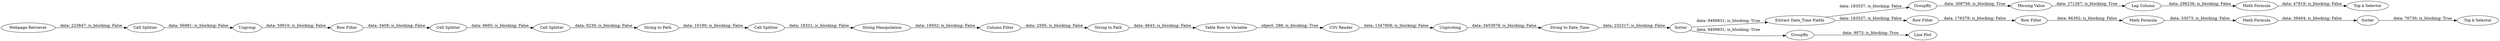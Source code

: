 digraph {
	"8601513803519889718_55" [label=GroupBy]
	"8601513803519889718_66" [label="Math Formula"]
	"8601513803519889718_8" [label="Cell Splitter"]
	"8601513803519889718_52" [label="String to Date_Time"]
	"8601513803519889718_1" [label="Webpage Retriever"]
	"8601513803519889718_58" [label="Math Formula"]
	"8601513803519889718_64" [label="Row Filter"]
	"8601513803519889718_69" [label=Sorter]
	"8601513803519889718_53" [label="Extract Date_Time Fields"]
	"8601513803519889718_67" [label="Math Formula"]
	"8601513803519889718_36" [label="Cell Splitter"]
	"8601513803519889718_68" [label="Top k Selector"]
	"8601513803519889718_76" [label="String Manipulation"]
	"8601513803519889718_72" [label="Line Plot"]
	"8601513803519889718_60" [label="Missing Value"]
	"8601513803519889718_51" [label=Unpivoting]
	"8601513803519889718_73" [label="Cell Splitter"]
	"8601513803519889718_54" [label=Sorter]
	"8601513803519889718_37" [label="Cell Splitter"]
	"8601513803519889718_13" [label="Row Filter"]
	"8601513803519889718_49" [label="Table Row to Variable"]
	"8601513803519889718_48" [label="CSV Reader"]
	"8601513803519889718_63" [label="Top k Selector"]
	"8601513803519889718_57" [label="Lag Column"]
	"8601513803519889718_75" [label="String to Path"]
	"8601513803519889718_65" [label="Row Filter"]
	"8601513803519889718_71" [label=GroupBy]
	"8601513803519889718_44" [label="String to Path"]
	"8601513803519889718_38" [label="Column Filter"]
	"8601513803519889718_9" [label=Ungroup]
	"8601513803519889718_54" -> "8601513803519889718_53" [label="data: 9499831; is_blocking: True"]
	"8601513803519889718_48" -> "8601513803519889718_51" [label="data: 1347808; is_blocking: False"]
	"8601513803519889718_64" -> "8601513803519889718_65" [label="data: 176379; is_blocking: False"]
	"8601513803519889718_44" -> "8601513803519889718_73" [label="data: 10190; is_blocking: False"]
	"8601513803519889718_51" -> "8601513803519889718_52" [label="data: 3453978; is_blocking: False"]
	"8601513803519889718_58" -> "8601513803519889718_63" [label="data: 47819; is_blocking: False"]
	"8601513803519889718_9" -> "8601513803519889718_13" [label="data: 59910; is_blocking: False"]
	"8601513803519889718_37" -> "8601513803519889718_44" [label="data: 9230; is_blocking: False"]
	"8601513803519889718_57" -> "8601513803519889718_58" [label="data: 296236; is_blocking: False"]
	"8601513803519889718_67" -> "8601513803519889718_69" [label="data: 39404; is_blocking: False"]
	"8601513803519889718_36" -> "8601513803519889718_37" [label="data: 6665; is_blocking: False"]
	"8601513803519889718_55" -> "8601513803519889718_60" [label="data: 308756; is_blocking: True"]
	"8601513803519889718_76" -> "8601513803519889718_38" [label="data: 19502; is_blocking: False"]
	"8601513803519889718_54" -> "8601513803519889718_71" [label="data: 9499831; is_blocking: True"]
	"8601513803519889718_49" -> "8601513803519889718_48" [label="object: 288; is_blocking: True"]
	"8601513803519889718_73" -> "8601513803519889718_76" [label="data: 18331; is_blocking: False"]
	"8601513803519889718_75" -> "8601513803519889718_49" [label="data: 4643; is_blocking: False"]
	"8601513803519889718_8" -> "8601513803519889718_9" [label="data: 56981; is_blocking: False"]
	"8601513803519889718_52" -> "8601513803519889718_54" [label="data: 232317; is_blocking: False"]
	"8601513803519889718_60" -> "8601513803519889718_57" [label="data: 271267; is_blocking: True"]
	"8601513803519889718_66" -> "8601513803519889718_67" [label="data: 33073; is_blocking: False"]
	"8601513803519889718_71" -> "8601513803519889718_72" [label="data: 9073; is_blocking: True"]
	"8601513803519889718_53" -> "8601513803519889718_64" [label="data: 183537; is_blocking: False"]
	"8601513803519889718_13" -> "8601513803519889718_36" [label="data: 3408; is_blocking: False"]
	"8601513803519889718_65" -> "8601513803519889718_66" [label="data: 66392; is_blocking: False"]
	"8601513803519889718_69" -> "8601513803519889718_68" [label="data: 76730; is_blocking: True"]
	"8601513803519889718_38" -> "8601513803519889718_75" [label="data: 2595; is_blocking: False"]
	"8601513803519889718_1" -> "8601513803519889718_8" [label="data: 223847; is_blocking: False"]
	"8601513803519889718_53" -> "8601513803519889718_55" [label="data: 183537; is_blocking: False"]
	rankdir=LR
}
